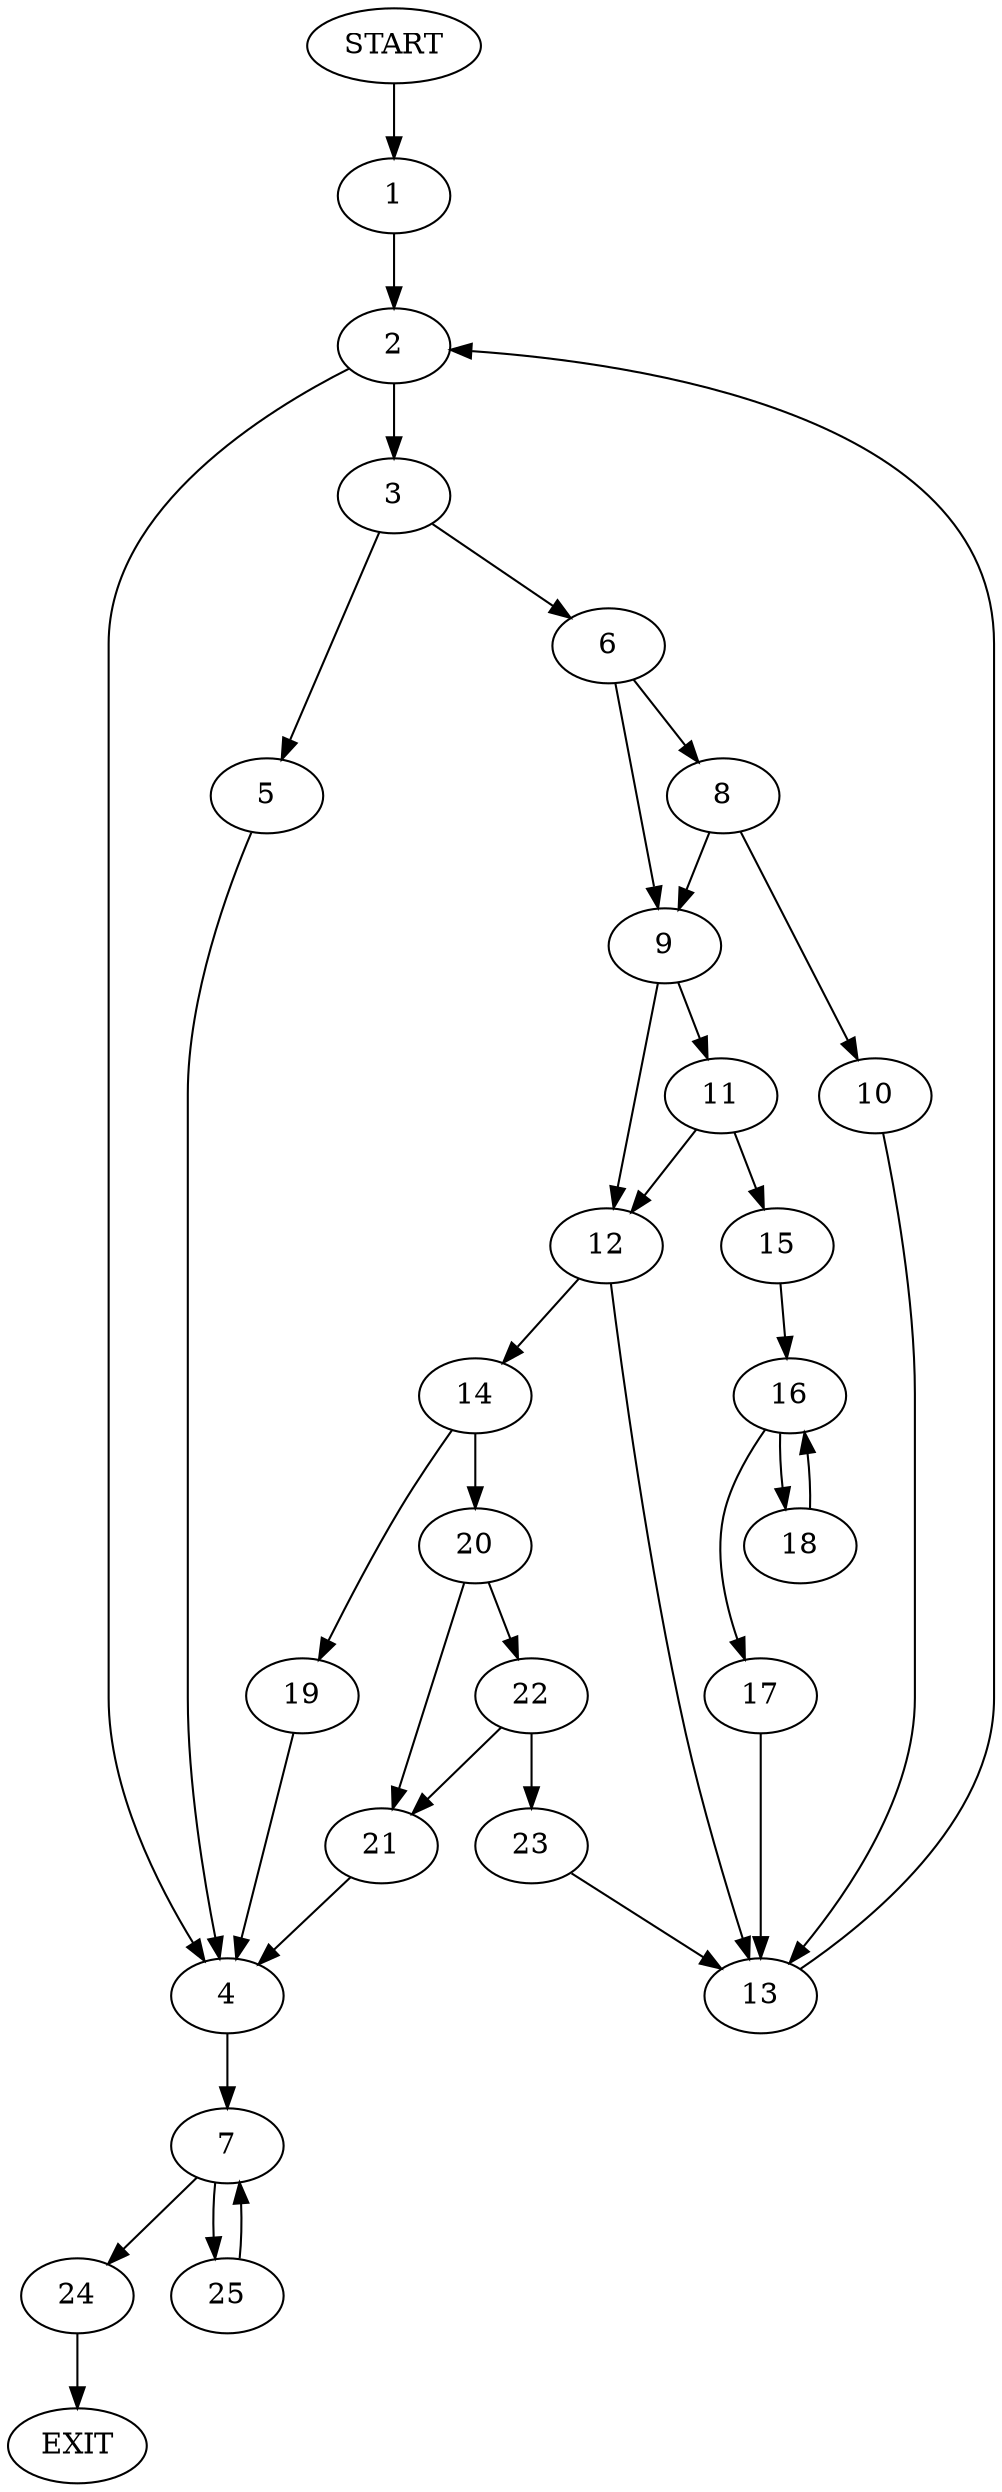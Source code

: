 digraph {
0 [label="START"]
26 [label="EXIT"]
0 -> 1
1 -> 2
2 -> 3
2 -> 4
3 -> 5
3 -> 6
4 -> 7
5 -> 4
6 -> 8
6 -> 9
8 -> 9
8 -> 10
9 -> 11
9 -> 12
10 -> 13
13 -> 2
12 -> 14
12 -> 13
11 -> 15
11 -> 12
15 -> 16
16 -> 17
16 -> 18
17 -> 13
18 -> 16
14 -> 19
14 -> 20
19 -> 4
20 -> 21
20 -> 22
21 -> 4
22 -> 21
22 -> 23
23 -> 13
7 -> 24
7 -> 25
25 -> 7
24 -> 26
}
